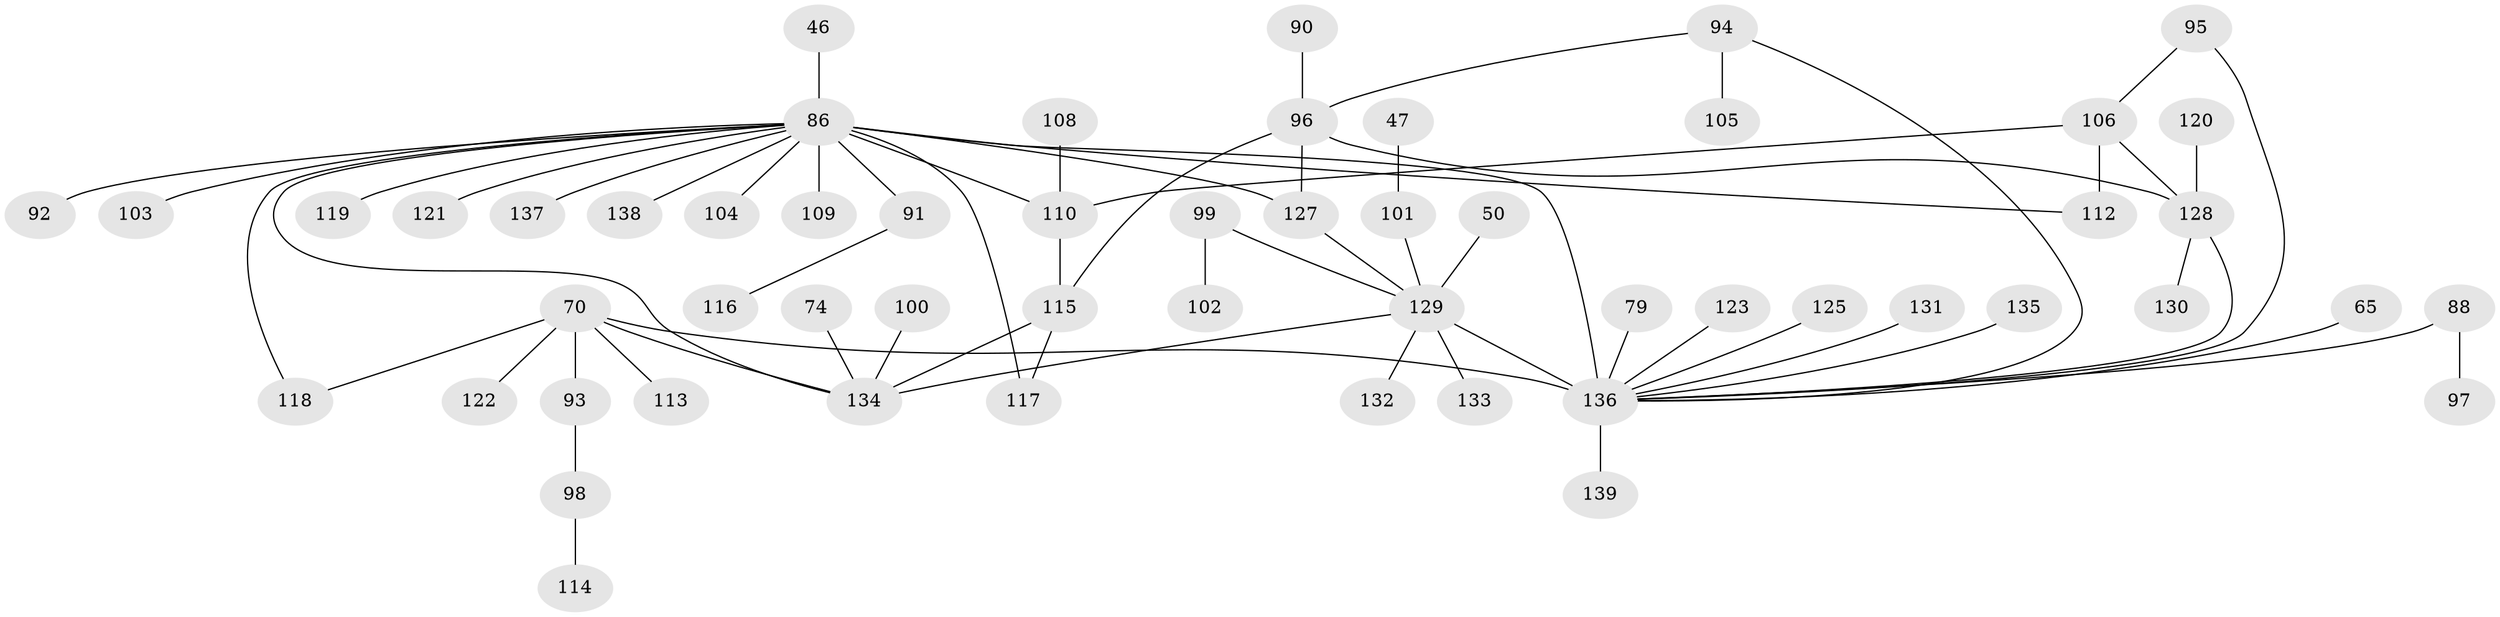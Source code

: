 // original degree distribution, {4: 0.1079136690647482, 5: 0.04316546762589928, 6: 0.014388489208633094, 7: 0.014388489208633094, 3: 0.15827338129496402, 8: 0.014388489208633094, 2: 0.33093525179856115, 1: 0.31654676258992803}
// Generated by graph-tools (version 1.1) at 2025/46/03/04/25 21:46:18]
// undirected, 55 vertices, 66 edges
graph export_dot {
graph [start="1"]
  node [color=gray90,style=filled];
  46;
  47;
  50;
  65;
  70 [super="+11+27"];
  74;
  79;
  86 [super="+53+36+73+71+75"];
  88;
  90;
  91 [super="+69"];
  92 [super="+31"];
  93 [super="+34"];
  94 [super="+80+77+85"];
  95;
  96 [super="+13+83"];
  97;
  98 [super="+84"];
  99 [super="+52"];
  100;
  101 [super="+32+87+38+37"];
  102;
  103;
  104;
  105;
  106 [super="+82"];
  108;
  109;
  110 [super="+28+64+57"];
  112;
  113;
  114;
  115 [super="+76+66"];
  116;
  117;
  118 [super="+22"];
  119;
  120;
  121;
  122;
  123;
  125;
  127 [super="+81"];
  128 [super="+6+8+68"];
  129 [super="+72+7"];
  130;
  131 [super="+41+60+111"];
  132;
  133;
  134 [super="+124+126+107"];
  135;
  136 [super="+67+2+54+61+89+55"];
  137 [super="+78"];
  138 [super="+49"];
  139;
  46 -- 86;
  47 -- 101;
  50 -- 129;
  65 -- 136;
  70 -- 118;
  70 -- 113;
  70 -- 134 [weight=2];
  70 -- 93 [weight=2];
  70 -- 122;
  70 -- 136 [weight=3];
  74 -- 134;
  79 -- 136;
  86 -- 134;
  86 -- 103;
  86 -- 119;
  86 -- 104;
  86 -- 109;
  86 -- 110;
  86 -- 112;
  86 -- 117;
  86 -- 121;
  86 -- 127;
  86 -- 118;
  86 -- 92;
  86 -- 138;
  86 -- 136 [weight=4];
  86 -- 91;
  86 -- 137;
  88 -- 97;
  88 -- 136;
  90 -- 96;
  91 -- 116;
  93 -- 98;
  94 -- 105;
  94 -- 96;
  94 -- 136;
  95 -- 136;
  95 -- 106;
  96 -- 115 [weight=2];
  96 -- 128 [weight=2];
  96 -- 127;
  98 -- 114;
  99 -- 102;
  99 -- 129;
  100 -- 134;
  101 -- 129 [weight=2];
  106 -- 112;
  106 -- 128;
  106 -- 110;
  108 -- 110;
  110 -- 115;
  115 -- 117;
  115 -- 134;
  120 -- 128;
  123 -- 136;
  125 -- 136;
  127 -- 129;
  128 -- 130;
  128 -- 136;
  129 -- 133;
  129 -- 134 [weight=2];
  129 -- 132;
  129 -- 136 [weight=5];
  131 -- 136 [weight=2];
  135 -- 136 [weight=2];
  136 -- 139;
}
